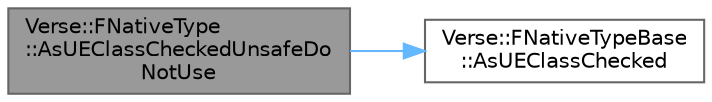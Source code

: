 digraph "Verse::FNativeType::AsUEClassCheckedUnsafeDoNotUse"
{
 // INTERACTIVE_SVG=YES
 // LATEX_PDF_SIZE
  bgcolor="transparent";
  edge [fontname=Helvetica,fontsize=10,labelfontname=Helvetica,labelfontsize=10];
  node [fontname=Helvetica,fontsize=10,shape=box,height=0.2,width=0.4];
  rankdir="LR";
  Node1 [id="Node000001",label="Verse::FNativeType\l::AsUEClassCheckedUnsafeDo\lNotUse",height=0.2,width=0.4,color="gray40", fillcolor="grey60", style="filled", fontcolor="black",tooltip=" "];
  Node1 -> Node2 [id="edge1_Node000001_Node000002",color="steelblue1",style="solid",tooltip=" "];
  Node2 [id="Node000002",label="Verse::FNativeTypeBase\l::AsUEClassChecked",height=0.2,width=0.4,color="grey40", fillcolor="white", style="filled",URL="$d4/d50/classVerse_1_1FNativeTypeBase.html#a72b9b38ca825617f9151918871085c4d",tooltip=" "];
}
